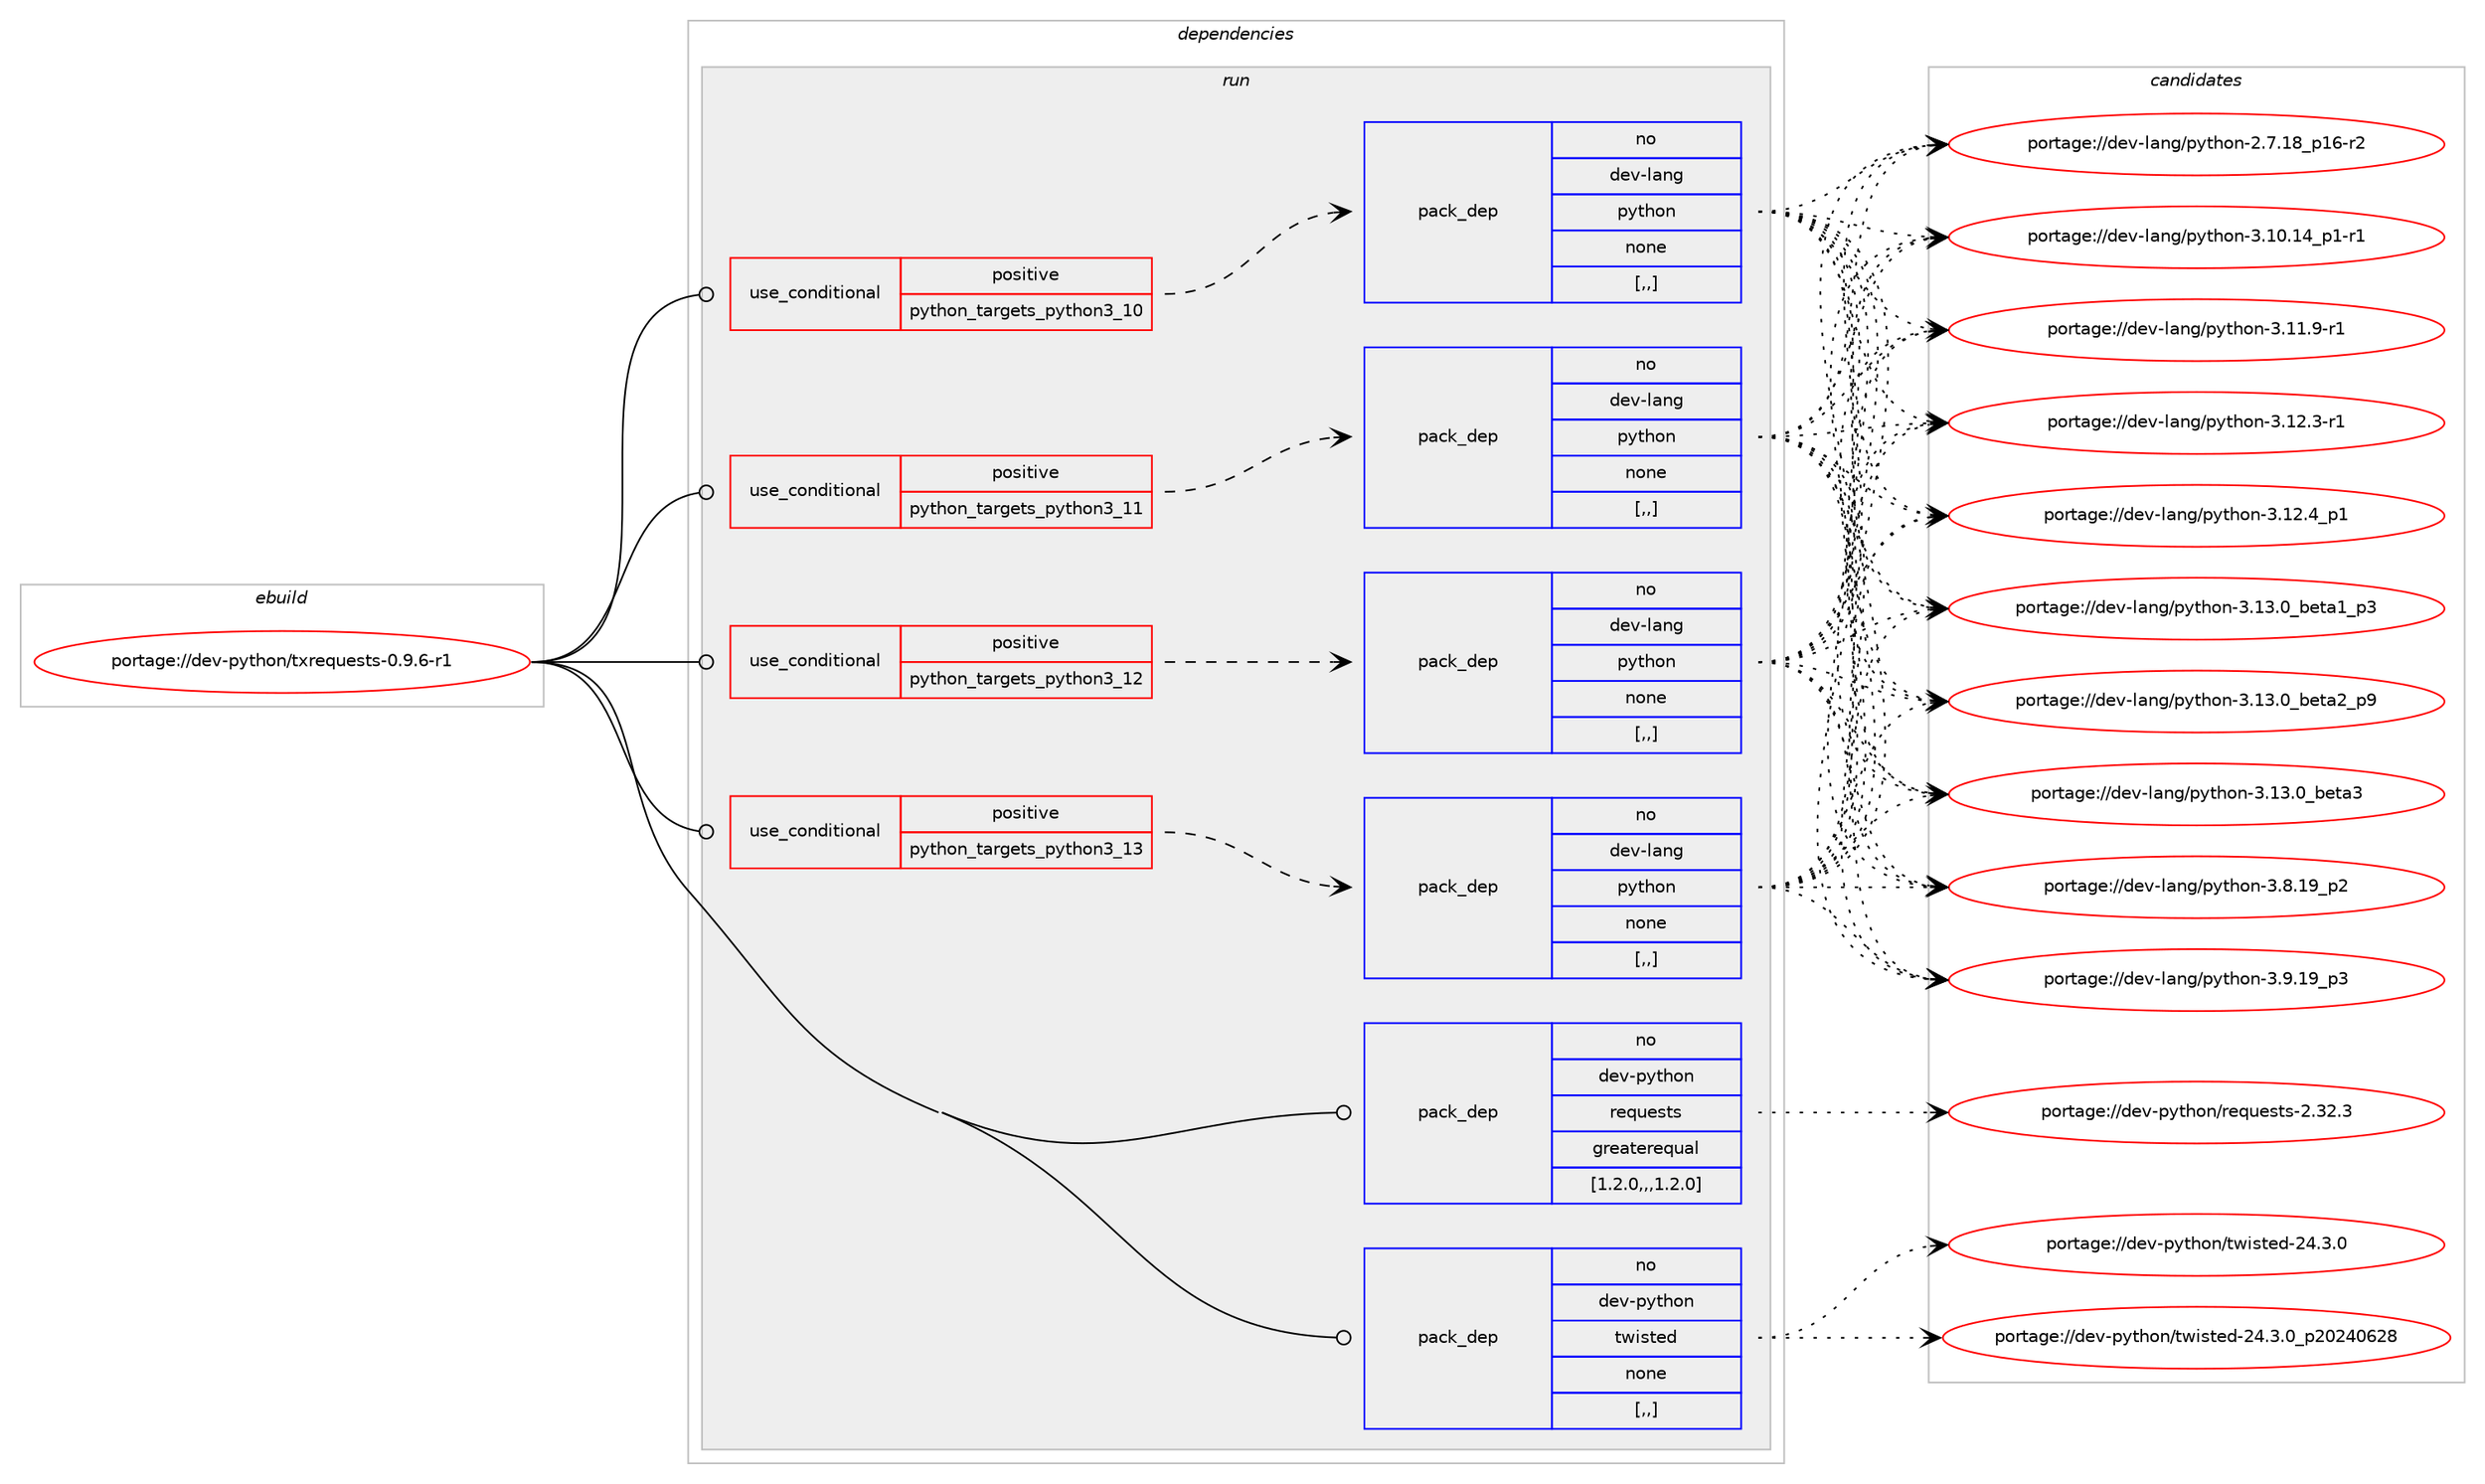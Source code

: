 digraph prolog {

# *************
# Graph options
# *************

newrank=true;
concentrate=true;
compound=true;
graph [rankdir=LR,fontname=Helvetica,fontsize=10,ranksep=1.5];#, ranksep=2.5, nodesep=0.2];
edge  [arrowhead=vee];
node  [fontname=Helvetica,fontsize=10];

# **********
# The ebuild
# **********

subgraph cluster_leftcol {
color=gray;
rank=same;
label=<<i>ebuild</i>>;
id [label="portage://dev-python/txrequests-0.9.6-r1", color=red, width=4, href="../dev-python/txrequests-0.9.6-r1.svg"];
}

# ****************
# The dependencies
# ****************

subgraph cluster_midcol {
color=gray;
label=<<i>dependencies</i>>;
subgraph cluster_compile {
fillcolor="#eeeeee";
style=filled;
label=<<i>compile</i>>;
}
subgraph cluster_compileandrun {
fillcolor="#eeeeee";
style=filled;
label=<<i>compile and run</i>>;
}
subgraph cluster_run {
fillcolor="#eeeeee";
style=filled;
label=<<i>run</i>>;
subgraph cond39408 {
dependency162152 [label=<<TABLE BORDER="0" CELLBORDER="1" CELLSPACING="0" CELLPADDING="4"><TR><TD ROWSPAN="3" CELLPADDING="10">use_conditional</TD></TR><TR><TD>positive</TD></TR><TR><TD>python_targets_python3_10</TD></TR></TABLE>>, shape=none, color=red];
subgraph pack121504 {
dependency162153 [label=<<TABLE BORDER="0" CELLBORDER="1" CELLSPACING="0" CELLPADDING="4" WIDTH="220"><TR><TD ROWSPAN="6" CELLPADDING="30">pack_dep</TD></TR><TR><TD WIDTH="110">no</TD></TR><TR><TD>dev-lang</TD></TR><TR><TD>python</TD></TR><TR><TD>none</TD></TR><TR><TD>[,,]</TD></TR></TABLE>>, shape=none, color=blue];
}
dependency162152:e -> dependency162153:w [weight=20,style="dashed",arrowhead="vee"];
}
id:e -> dependency162152:w [weight=20,style="solid",arrowhead="odot"];
subgraph cond39409 {
dependency162154 [label=<<TABLE BORDER="0" CELLBORDER="1" CELLSPACING="0" CELLPADDING="4"><TR><TD ROWSPAN="3" CELLPADDING="10">use_conditional</TD></TR><TR><TD>positive</TD></TR><TR><TD>python_targets_python3_11</TD></TR></TABLE>>, shape=none, color=red];
subgraph pack121505 {
dependency162155 [label=<<TABLE BORDER="0" CELLBORDER="1" CELLSPACING="0" CELLPADDING="4" WIDTH="220"><TR><TD ROWSPAN="6" CELLPADDING="30">pack_dep</TD></TR><TR><TD WIDTH="110">no</TD></TR><TR><TD>dev-lang</TD></TR><TR><TD>python</TD></TR><TR><TD>none</TD></TR><TR><TD>[,,]</TD></TR></TABLE>>, shape=none, color=blue];
}
dependency162154:e -> dependency162155:w [weight=20,style="dashed",arrowhead="vee"];
}
id:e -> dependency162154:w [weight=20,style="solid",arrowhead="odot"];
subgraph cond39410 {
dependency162156 [label=<<TABLE BORDER="0" CELLBORDER="1" CELLSPACING="0" CELLPADDING="4"><TR><TD ROWSPAN="3" CELLPADDING="10">use_conditional</TD></TR><TR><TD>positive</TD></TR><TR><TD>python_targets_python3_12</TD></TR></TABLE>>, shape=none, color=red];
subgraph pack121506 {
dependency162157 [label=<<TABLE BORDER="0" CELLBORDER="1" CELLSPACING="0" CELLPADDING="4" WIDTH="220"><TR><TD ROWSPAN="6" CELLPADDING="30">pack_dep</TD></TR><TR><TD WIDTH="110">no</TD></TR><TR><TD>dev-lang</TD></TR><TR><TD>python</TD></TR><TR><TD>none</TD></TR><TR><TD>[,,]</TD></TR></TABLE>>, shape=none, color=blue];
}
dependency162156:e -> dependency162157:w [weight=20,style="dashed",arrowhead="vee"];
}
id:e -> dependency162156:w [weight=20,style="solid",arrowhead="odot"];
subgraph cond39411 {
dependency162158 [label=<<TABLE BORDER="0" CELLBORDER="1" CELLSPACING="0" CELLPADDING="4"><TR><TD ROWSPAN="3" CELLPADDING="10">use_conditional</TD></TR><TR><TD>positive</TD></TR><TR><TD>python_targets_python3_13</TD></TR></TABLE>>, shape=none, color=red];
subgraph pack121507 {
dependency162159 [label=<<TABLE BORDER="0" CELLBORDER="1" CELLSPACING="0" CELLPADDING="4" WIDTH="220"><TR><TD ROWSPAN="6" CELLPADDING="30">pack_dep</TD></TR><TR><TD WIDTH="110">no</TD></TR><TR><TD>dev-lang</TD></TR><TR><TD>python</TD></TR><TR><TD>none</TD></TR><TR><TD>[,,]</TD></TR></TABLE>>, shape=none, color=blue];
}
dependency162158:e -> dependency162159:w [weight=20,style="dashed",arrowhead="vee"];
}
id:e -> dependency162158:w [weight=20,style="solid",arrowhead="odot"];
subgraph pack121508 {
dependency162160 [label=<<TABLE BORDER="0" CELLBORDER="1" CELLSPACING="0" CELLPADDING="4" WIDTH="220"><TR><TD ROWSPAN="6" CELLPADDING="30">pack_dep</TD></TR><TR><TD WIDTH="110">no</TD></TR><TR><TD>dev-python</TD></TR><TR><TD>requests</TD></TR><TR><TD>greaterequal</TD></TR><TR><TD>[1.2.0,,,1.2.0]</TD></TR></TABLE>>, shape=none, color=blue];
}
id:e -> dependency162160:w [weight=20,style="solid",arrowhead="odot"];
subgraph pack121509 {
dependency162161 [label=<<TABLE BORDER="0" CELLBORDER="1" CELLSPACING="0" CELLPADDING="4" WIDTH="220"><TR><TD ROWSPAN="6" CELLPADDING="30">pack_dep</TD></TR><TR><TD WIDTH="110">no</TD></TR><TR><TD>dev-python</TD></TR><TR><TD>twisted</TD></TR><TR><TD>none</TD></TR><TR><TD>[,,]</TD></TR></TABLE>>, shape=none, color=blue];
}
id:e -> dependency162161:w [weight=20,style="solid",arrowhead="odot"];
}
}

# **************
# The candidates
# **************

subgraph cluster_choices {
rank=same;
color=gray;
label=<<i>candidates</i>>;

subgraph choice121504 {
color=black;
nodesep=1;
choice100101118451089711010347112121116104111110455046554649569511249544511450 [label="portage://dev-lang/python-2.7.18_p16-r2", color=red, width=4,href="../dev-lang/python-2.7.18_p16-r2.svg"];
choice100101118451089711010347112121116104111110455146494846495295112494511449 [label="portage://dev-lang/python-3.10.14_p1-r1", color=red, width=4,href="../dev-lang/python-3.10.14_p1-r1.svg"];
choice100101118451089711010347112121116104111110455146494946574511449 [label="portage://dev-lang/python-3.11.9-r1", color=red, width=4,href="../dev-lang/python-3.11.9-r1.svg"];
choice100101118451089711010347112121116104111110455146495046514511449 [label="portage://dev-lang/python-3.12.3-r1", color=red, width=4,href="../dev-lang/python-3.12.3-r1.svg"];
choice100101118451089711010347112121116104111110455146495046529511249 [label="portage://dev-lang/python-3.12.4_p1", color=red, width=4,href="../dev-lang/python-3.12.4_p1.svg"];
choice10010111845108971101034711212111610411111045514649514648959810111697499511251 [label="portage://dev-lang/python-3.13.0_beta1_p3", color=red, width=4,href="../dev-lang/python-3.13.0_beta1_p3.svg"];
choice10010111845108971101034711212111610411111045514649514648959810111697509511257 [label="portage://dev-lang/python-3.13.0_beta2_p9", color=red, width=4,href="../dev-lang/python-3.13.0_beta2_p9.svg"];
choice1001011184510897110103471121211161041111104551464951464895981011169751 [label="portage://dev-lang/python-3.13.0_beta3", color=red, width=4,href="../dev-lang/python-3.13.0_beta3.svg"];
choice100101118451089711010347112121116104111110455146564649579511250 [label="portage://dev-lang/python-3.8.19_p2", color=red, width=4,href="../dev-lang/python-3.8.19_p2.svg"];
choice100101118451089711010347112121116104111110455146574649579511251 [label="portage://dev-lang/python-3.9.19_p3", color=red, width=4,href="../dev-lang/python-3.9.19_p3.svg"];
dependency162153:e -> choice100101118451089711010347112121116104111110455046554649569511249544511450:w [style=dotted,weight="100"];
dependency162153:e -> choice100101118451089711010347112121116104111110455146494846495295112494511449:w [style=dotted,weight="100"];
dependency162153:e -> choice100101118451089711010347112121116104111110455146494946574511449:w [style=dotted,weight="100"];
dependency162153:e -> choice100101118451089711010347112121116104111110455146495046514511449:w [style=dotted,weight="100"];
dependency162153:e -> choice100101118451089711010347112121116104111110455146495046529511249:w [style=dotted,weight="100"];
dependency162153:e -> choice10010111845108971101034711212111610411111045514649514648959810111697499511251:w [style=dotted,weight="100"];
dependency162153:e -> choice10010111845108971101034711212111610411111045514649514648959810111697509511257:w [style=dotted,weight="100"];
dependency162153:e -> choice1001011184510897110103471121211161041111104551464951464895981011169751:w [style=dotted,weight="100"];
dependency162153:e -> choice100101118451089711010347112121116104111110455146564649579511250:w [style=dotted,weight="100"];
dependency162153:e -> choice100101118451089711010347112121116104111110455146574649579511251:w [style=dotted,weight="100"];
}
subgraph choice121505 {
color=black;
nodesep=1;
choice100101118451089711010347112121116104111110455046554649569511249544511450 [label="portage://dev-lang/python-2.7.18_p16-r2", color=red, width=4,href="../dev-lang/python-2.7.18_p16-r2.svg"];
choice100101118451089711010347112121116104111110455146494846495295112494511449 [label="portage://dev-lang/python-3.10.14_p1-r1", color=red, width=4,href="../dev-lang/python-3.10.14_p1-r1.svg"];
choice100101118451089711010347112121116104111110455146494946574511449 [label="portage://dev-lang/python-3.11.9-r1", color=red, width=4,href="../dev-lang/python-3.11.9-r1.svg"];
choice100101118451089711010347112121116104111110455146495046514511449 [label="portage://dev-lang/python-3.12.3-r1", color=red, width=4,href="../dev-lang/python-3.12.3-r1.svg"];
choice100101118451089711010347112121116104111110455146495046529511249 [label="portage://dev-lang/python-3.12.4_p1", color=red, width=4,href="../dev-lang/python-3.12.4_p1.svg"];
choice10010111845108971101034711212111610411111045514649514648959810111697499511251 [label="portage://dev-lang/python-3.13.0_beta1_p3", color=red, width=4,href="../dev-lang/python-3.13.0_beta1_p3.svg"];
choice10010111845108971101034711212111610411111045514649514648959810111697509511257 [label="portage://dev-lang/python-3.13.0_beta2_p9", color=red, width=4,href="../dev-lang/python-3.13.0_beta2_p9.svg"];
choice1001011184510897110103471121211161041111104551464951464895981011169751 [label="portage://dev-lang/python-3.13.0_beta3", color=red, width=4,href="../dev-lang/python-3.13.0_beta3.svg"];
choice100101118451089711010347112121116104111110455146564649579511250 [label="portage://dev-lang/python-3.8.19_p2", color=red, width=4,href="../dev-lang/python-3.8.19_p2.svg"];
choice100101118451089711010347112121116104111110455146574649579511251 [label="portage://dev-lang/python-3.9.19_p3", color=red, width=4,href="../dev-lang/python-3.9.19_p3.svg"];
dependency162155:e -> choice100101118451089711010347112121116104111110455046554649569511249544511450:w [style=dotted,weight="100"];
dependency162155:e -> choice100101118451089711010347112121116104111110455146494846495295112494511449:w [style=dotted,weight="100"];
dependency162155:e -> choice100101118451089711010347112121116104111110455146494946574511449:w [style=dotted,weight="100"];
dependency162155:e -> choice100101118451089711010347112121116104111110455146495046514511449:w [style=dotted,weight="100"];
dependency162155:e -> choice100101118451089711010347112121116104111110455146495046529511249:w [style=dotted,weight="100"];
dependency162155:e -> choice10010111845108971101034711212111610411111045514649514648959810111697499511251:w [style=dotted,weight="100"];
dependency162155:e -> choice10010111845108971101034711212111610411111045514649514648959810111697509511257:w [style=dotted,weight="100"];
dependency162155:e -> choice1001011184510897110103471121211161041111104551464951464895981011169751:w [style=dotted,weight="100"];
dependency162155:e -> choice100101118451089711010347112121116104111110455146564649579511250:w [style=dotted,weight="100"];
dependency162155:e -> choice100101118451089711010347112121116104111110455146574649579511251:w [style=dotted,weight="100"];
}
subgraph choice121506 {
color=black;
nodesep=1;
choice100101118451089711010347112121116104111110455046554649569511249544511450 [label="portage://dev-lang/python-2.7.18_p16-r2", color=red, width=4,href="../dev-lang/python-2.7.18_p16-r2.svg"];
choice100101118451089711010347112121116104111110455146494846495295112494511449 [label="portage://dev-lang/python-3.10.14_p1-r1", color=red, width=4,href="../dev-lang/python-3.10.14_p1-r1.svg"];
choice100101118451089711010347112121116104111110455146494946574511449 [label="portage://dev-lang/python-3.11.9-r1", color=red, width=4,href="../dev-lang/python-3.11.9-r1.svg"];
choice100101118451089711010347112121116104111110455146495046514511449 [label="portage://dev-lang/python-3.12.3-r1", color=red, width=4,href="../dev-lang/python-3.12.3-r1.svg"];
choice100101118451089711010347112121116104111110455146495046529511249 [label="portage://dev-lang/python-3.12.4_p1", color=red, width=4,href="../dev-lang/python-3.12.4_p1.svg"];
choice10010111845108971101034711212111610411111045514649514648959810111697499511251 [label="portage://dev-lang/python-3.13.0_beta1_p3", color=red, width=4,href="../dev-lang/python-3.13.0_beta1_p3.svg"];
choice10010111845108971101034711212111610411111045514649514648959810111697509511257 [label="portage://dev-lang/python-3.13.0_beta2_p9", color=red, width=4,href="../dev-lang/python-3.13.0_beta2_p9.svg"];
choice1001011184510897110103471121211161041111104551464951464895981011169751 [label="portage://dev-lang/python-3.13.0_beta3", color=red, width=4,href="../dev-lang/python-3.13.0_beta3.svg"];
choice100101118451089711010347112121116104111110455146564649579511250 [label="portage://dev-lang/python-3.8.19_p2", color=red, width=4,href="../dev-lang/python-3.8.19_p2.svg"];
choice100101118451089711010347112121116104111110455146574649579511251 [label="portage://dev-lang/python-3.9.19_p3", color=red, width=4,href="../dev-lang/python-3.9.19_p3.svg"];
dependency162157:e -> choice100101118451089711010347112121116104111110455046554649569511249544511450:w [style=dotted,weight="100"];
dependency162157:e -> choice100101118451089711010347112121116104111110455146494846495295112494511449:w [style=dotted,weight="100"];
dependency162157:e -> choice100101118451089711010347112121116104111110455146494946574511449:w [style=dotted,weight="100"];
dependency162157:e -> choice100101118451089711010347112121116104111110455146495046514511449:w [style=dotted,weight="100"];
dependency162157:e -> choice100101118451089711010347112121116104111110455146495046529511249:w [style=dotted,weight="100"];
dependency162157:e -> choice10010111845108971101034711212111610411111045514649514648959810111697499511251:w [style=dotted,weight="100"];
dependency162157:e -> choice10010111845108971101034711212111610411111045514649514648959810111697509511257:w [style=dotted,weight="100"];
dependency162157:e -> choice1001011184510897110103471121211161041111104551464951464895981011169751:w [style=dotted,weight="100"];
dependency162157:e -> choice100101118451089711010347112121116104111110455146564649579511250:w [style=dotted,weight="100"];
dependency162157:e -> choice100101118451089711010347112121116104111110455146574649579511251:w [style=dotted,weight="100"];
}
subgraph choice121507 {
color=black;
nodesep=1;
choice100101118451089711010347112121116104111110455046554649569511249544511450 [label="portage://dev-lang/python-2.7.18_p16-r2", color=red, width=4,href="../dev-lang/python-2.7.18_p16-r2.svg"];
choice100101118451089711010347112121116104111110455146494846495295112494511449 [label="portage://dev-lang/python-3.10.14_p1-r1", color=red, width=4,href="../dev-lang/python-3.10.14_p1-r1.svg"];
choice100101118451089711010347112121116104111110455146494946574511449 [label="portage://dev-lang/python-3.11.9-r1", color=red, width=4,href="../dev-lang/python-3.11.9-r1.svg"];
choice100101118451089711010347112121116104111110455146495046514511449 [label="portage://dev-lang/python-3.12.3-r1", color=red, width=4,href="../dev-lang/python-3.12.3-r1.svg"];
choice100101118451089711010347112121116104111110455146495046529511249 [label="portage://dev-lang/python-3.12.4_p1", color=red, width=4,href="../dev-lang/python-3.12.4_p1.svg"];
choice10010111845108971101034711212111610411111045514649514648959810111697499511251 [label="portage://dev-lang/python-3.13.0_beta1_p3", color=red, width=4,href="../dev-lang/python-3.13.0_beta1_p3.svg"];
choice10010111845108971101034711212111610411111045514649514648959810111697509511257 [label="portage://dev-lang/python-3.13.0_beta2_p9", color=red, width=4,href="../dev-lang/python-3.13.0_beta2_p9.svg"];
choice1001011184510897110103471121211161041111104551464951464895981011169751 [label="portage://dev-lang/python-3.13.0_beta3", color=red, width=4,href="../dev-lang/python-3.13.0_beta3.svg"];
choice100101118451089711010347112121116104111110455146564649579511250 [label="portage://dev-lang/python-3.8.19_p2", color=red, width=4,href="../dev-lang/python-3.8.19_p2.svg"];
choice100101118451089711010347112121116104111110455146574649579511251 [label="portage://dev-lang/python-3.9.19_p3", color=red, width=4,href="../dev-lang/python-3.9.19_p3.svg"];
dependency162159:e -> choice100101118451089711010347112121116104111110455046554649569511249544511450:w [style=dotted,weight="100"];
dependency162159:e -> choice100101118451089711010347112121116104111110455146494846495295112494511449:w [style=dotted,weight="100"];
dependency162159:e -> choice100101118451089711010347112121116104111110455146494946574511449:w [style=dotted,weight="100"];
dependency162159:e -> choice100101118451089711010347112121116104111110455146495046514511449:w [style=dotted,weight="100"];
dependency162159:e -> choice100101118451089711010347112121116104111110455146495046529511249:w [style=dotted,weight="100"];
dependency162159:e -> choice10010111845108971101034711212111610411111045514649514648959810111697499511251:w [style=dotted,weight="100"];
dependency162159:e -> choice10010111845108971101034711212111610411111045514649514648959810111697509511257:w [style=dotted,weight="100"];
dependency162159:e -> choice1001011184510897110103471121211161041111104551464951464895981011169751:w [style=dotted,weight="100"];
dependency162159:e -> choice100101118451089711010347112121116104111110455146564649579511250:w [style=dotted,weight="100"];
dependency162159:e -> choice100101118451089711010347112121116104111110455146574649579511251:w [style=dotted,weight="100"];
}
subgraph choice121508 {
color=black;
nodesep=1;
choice100101118451121211161041111104711410111311710111511611545504651504651 [label="portage://dev-python/requests-2.32.3", color=red, width=4,href="../dev-python/requests-2.32.3.svg"];
dependency162160:e -> choice100101118451121211161041111104711410111311710111511611545504651504651:w [style=dotted,weight="100"];
}
subgraph choice121509 {
color=black;
nodesep=1;
choice100101118451121211161041111104711611910511511610110045505246514648 [label="portage://dev-python/twisted-24.3.0", color=red, width=4,href="../dev-python/twisted-24.3.0.svg"];
choice100101118451121211161041111104711611910511511610110045505246514648951125048505248545056 [label="portage://dev-python/twisted-24.3.0_p20240628", color=red, width=4,href="../dev-python/twisted-24.3.0_p20240628.svg"];
dependency162161:e -> choice100101118451121211161041111104711611910511511610110045505246514648:w [style=dotted,weight="100"];
dependency162161:e -> choice100101118451121211161041111104711611910511511610110045505246514648951125048505248545056:w [style=dotted,weight="100"];
}
}

}
